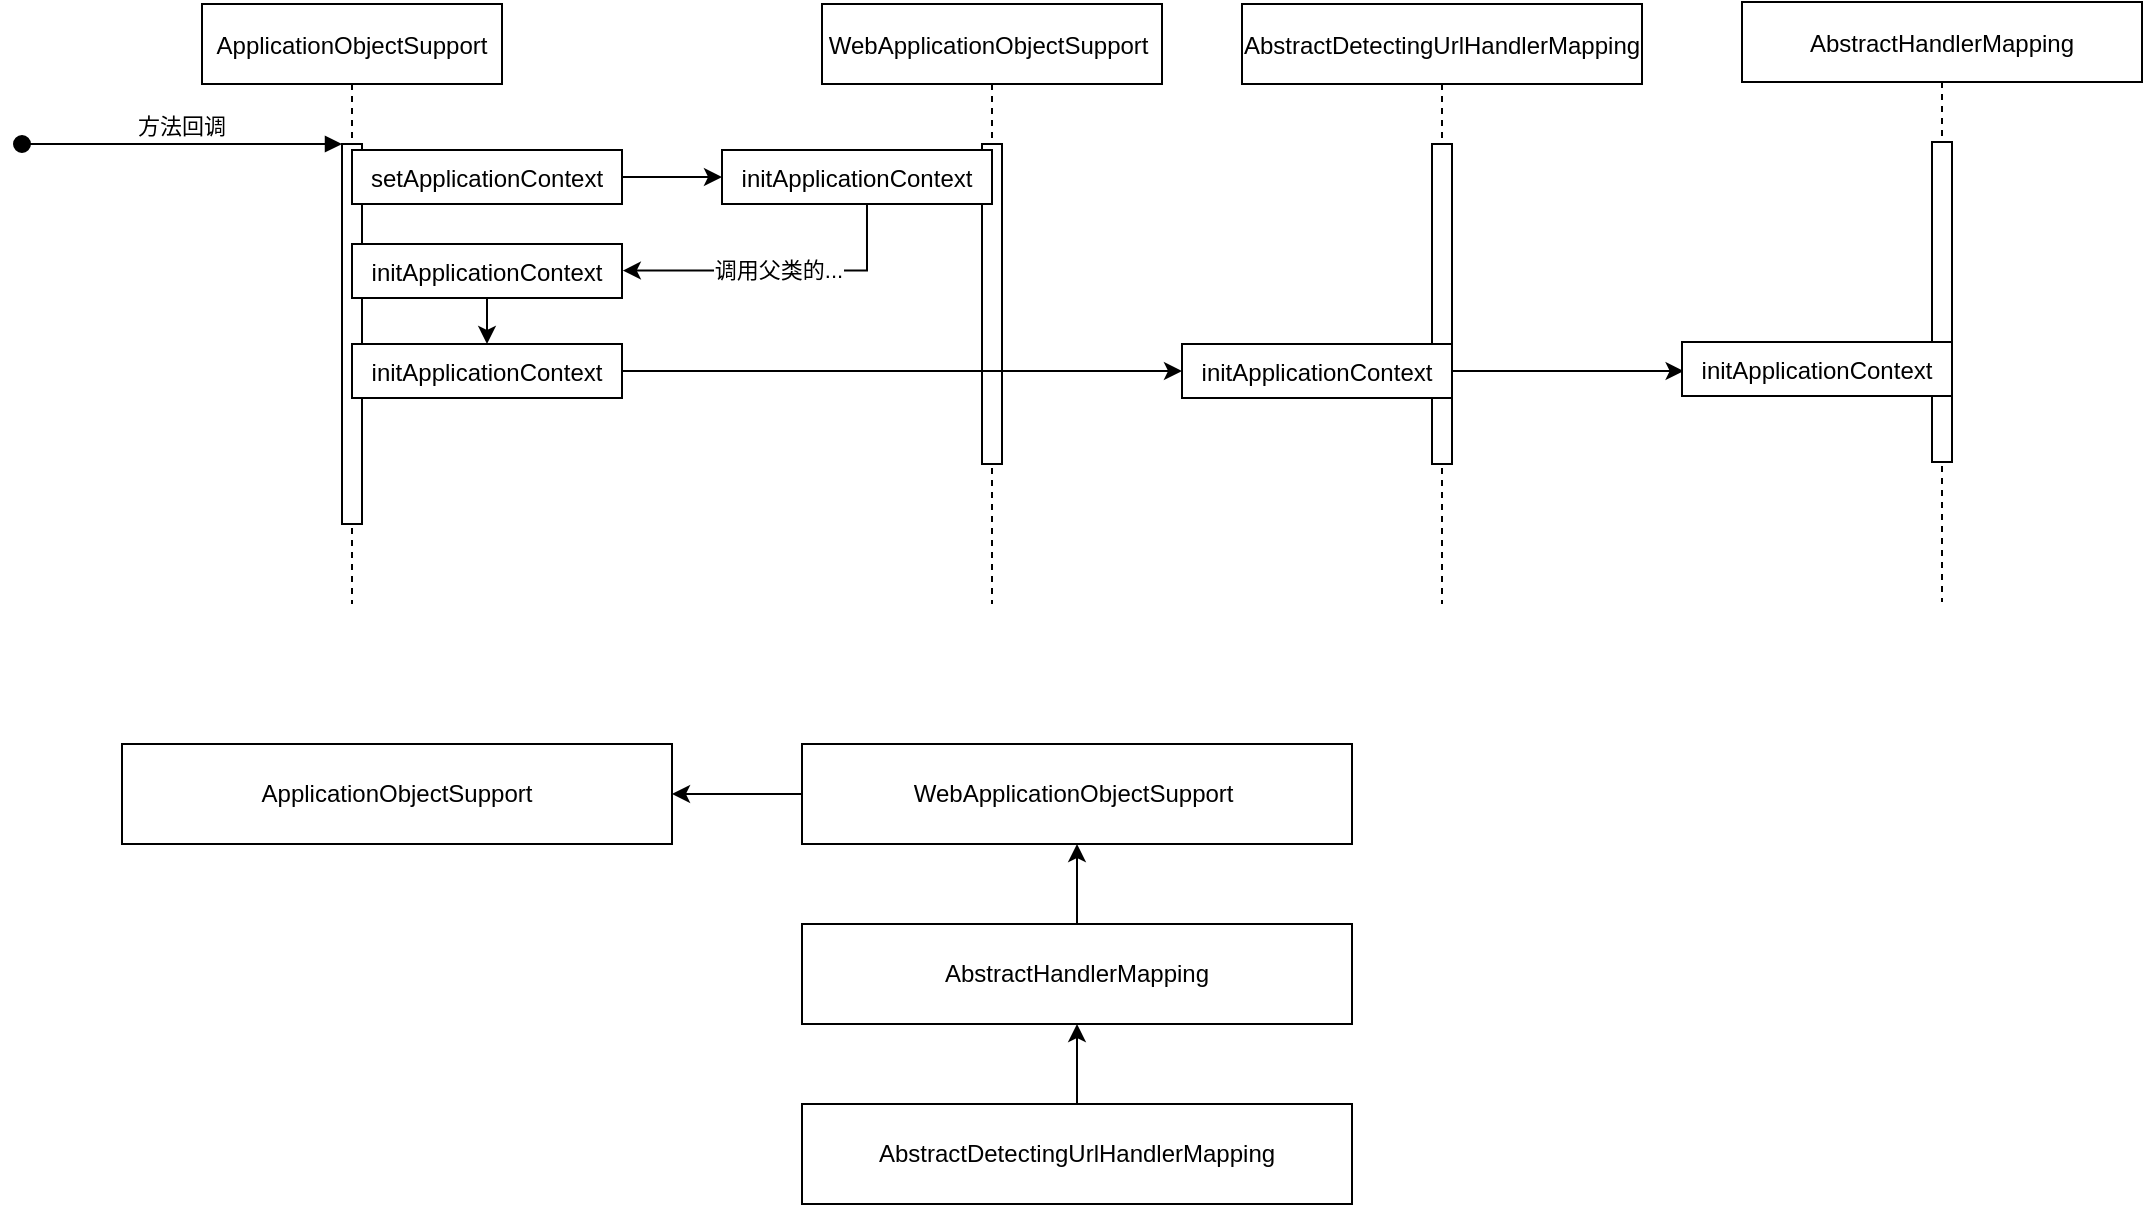 <mxfile version="13.8.0" type="device"><diagram id="kgpKYQtTHZ0yAKxKKP6v" name="Page-1"><mxGraphModel dx="1185" dy="718" grid="1" gridSize="10" guides="1" tooltips="1" connect="1" arrows="1" fold="1" page="1" pageScale="1" pageWidth="850" pageHeight="1100" math="0" shadow="0"><root><mxCell id="0"/><mxCell id="1" parent="0"/><mxCell id="3nuBFxr9cyL0pnOWT2aG-1" value="ApplicationObjectSupport" style="shape=umlLifeline;perimeter=lifelinePerimeter;container=1;collapsible=0;recursiveResize=0;rounded=0;shadow=0;strokeWidth=1;" parent="1" vertex="1"><mxGeometry x="120" y="80" width="150" height="300" as="geometry"/></mxCell><mxCell id="3nuBFxr9cyL0pnOWT2aG-2" value="" style="points=[];perimeter=orthogonalPerimeter;rounded=0;shadow=0;strokeWidth=1;" parent="3nuBFxr9cyL0pnOWT2aG-1" vertex="1"><mxGeometry x="70" y="70" width="10" height="190" as="geometry"/></mxCell><mxCell id="3nuBFxr9cyL0pnOWT2aG-3" value="方法回调" style="verticalAlign=bottom;startArrow=oval;endArrow=block;startSize=8;shadow=0;strokeWidth=1;" parent="3nuBFxr9cyL0pnOWT2aG-1" target="3nuBFxr9cyL0pnOWT2aG-2" edge="1"><mxGeometry relative="1" as="geometry"><mxPoint x="-90" y="70" as="sourcePoint"/></mxGeometry></mxCell><mxCell id="3nuBFxr9cyL0pnOWT2aG-5" value="WebApplicationObjectSupport " style="shape=umlLifeline;perimeter=lifelinePerimeter;container=1;collapsible=0;recursiveResize=0;rounded=0;shadow=0;strokeWidth=1;" parent="1" vertex="1"><mxGeometry x="430" y="80" width="170" height="300" as="geometry"/></mxCell><mxCell id="3nuBFxr9cyL0pnOWT2aG-6" value="" style="points=[];perimeter=orthogonalPerimeter;rounded=0;shadow=0;strokeWidth=1;" parent="3nuBFxr9cyL0pnOWT2aG-5" vertex="1"><mxGeometry x="80" y="70" width="10" height="160" as="geometry"/></mxCell><mxCell id="sh-YzXkTccfJ0hMIB6QZ-4" style="edgeStyle=orthogonalEdgeStyle;rounded=0;orthogonalLoop=1;jettySize=auto;html=1;" edge="1" parent="1" source="sh-YzXkTccfJ0hMIB6QZ-2" target="sh-YzXkTccfJ0hMIB6QZ-3"><mxGeometry relative="1" as="geometry"/></mxCell><mxCell id="sh-YzXkTccfJ0hMIB6QZ-2" value="setApplicationContext" style="points=[];perimeter=orthogonalPerimeter;rounded=0;shadow=0;strokeWidth=1;" vertex="1" parent="1"><mxGeometry x="195" y="153" width="135" height="27" as="geometry"/></mxCell><mxCell id="sh-YzXkTccfJ0hMIB6QZ-6" value="调用父类的..." style="edgeStyle=orthogonalEdgeStyle;rounded=0;orthogonalLoop=1;jettySize=auto;html=1;entryX=1.003;entryY=0.492;entryDx=0;entryDy=0;entryPerimeter=0;exitX=0.537;exitY=1.005;exitDx=0;exitDy=0;exitPerimeter=0;" edge="1" parent="1" source="sh-YzXkTccfJ0hMIB6QZ-3" target="sh-YzXkTccfJ0hMIB6QZ-7"><mxGeometry relative="1" as="geometry"><mxPoint x="477.514" y="200" as="targetPoint"/></mxGeometry></mxCell><mxCell id="sh-YzXkTccfJ0hMIB6QZ-3" value="initApplicationContext" style="points=[];perimeter=orthogonalPerimeter;rounded=0;shadow=0;strokeWidth=1;" vertex="1" parent="1"><mxGeometry x="380" y="153" width="135" height="27" as="geometry"/></mxCell><mxCell id="sh-YzXkTccfJ0hMIB6QZ-10" value="" style="edgeStyle=orthogonalEdgeStyle;rounded=0;orthogonalLoop=1;jettySize=auto;html=1;" edge="1" parent="1" source="sh-YzXkTccfJ0hMIB6QZ-7" target="sh-YzXkTccfJ0hMIB6QZ-9"><mxGeometry relative="1" as="geometry"/></mxCell><mxCell id="sh-YzXkTccfJ0hMIB6QZ-7" value="initApplicationContext" style="points=[];perimeter=orthogonalPerimeter;rounded=0;shadow=0;strokeWidth=1;" vertex="1" parent="1"><mxGeometry x="195" y="200" width="135" height="27" as="geometry"/></mxCell><mxCell id="sh-YzXkTccfJ0hMIB6QZ-14" value="" style="edgeStyle=orthogonalEdgeStyle;rounded=0;orthogonalLoop=1;jettySize=auto;html=1;" edge="1" parent="1" source="sh-YzXkTccfJ0hMIB6QZ-9" target="sh-YzXkTccfJ0hMIB6QZ-13"><mxGeometry relative="1" as="geometry"/></mxCell><mxCell id="sh-YzXkTccfJ0hMIB6QZ-9" value="initApplicationContext" style="points=[];perimeter=orthogonalPerimeter;rounded=0;shadow=0;strokeWidth=1;" vertex="1" parent="1"><mxGeometry x="195" y="250" width="135" height="27" as="geometry"/></mxCell><mxCell id="sh-YzXkTccfJ0hMIB6QZ-11" value="AbstractDetectingUrlHandlerMapping" style="shape=umlLifeline;perimeter=lifelinePerimeter;container=1;collapsible=0;recursiveResize=0;rounded=0;shadow=0;strokeWidth=1;" vertex="1" parent="1"><mxGeometry x="640" y="80" width="200" height="300" as="geometry"/></mxCell><mxCell id="sh-YzXkTccfJ0hMIB6QZ-12" value="" style="points=[];perimeter=orthogonalPerimeter;rounded=0;shadow=0;strokeWidth=1;" vertex="1" parent="sh-YzXkTccfJ0hMIB6QZ-11"><mxGeometry x="95" y="70" width="10" height="160" as="geometry"/></mxCell><mxCell id="sh-YzXkTccfJ0hMIB6QZ-18" style="edgeStyle=orthogonalEdgeStyle;rounded=0;orthogonalLoop=1;jettySize=auto;html=1;entryX=0.006;entryY=0.537;entryDx=0;entryDy=0;entryPerimeter=0;" edge="1" parent="1" source="sh-YzXkTccfJ0hMIB6QZ-13" target="sh-YzXkTccfJ0hMIB6QZ-17"><mxGeometry relative="1" as="geometry"/></mxCell><mxCell id="sh-YzXkTccfJ0hMIB6QZ-13" value="initApplicationContext" style="points=[];perimeter=orthogonalPerimeter;rounded=0;shadow=0;strokeWidth=1;" vertex="1" parent="1"><mxGeometry x="610" y="250" width="135" height="27" as="geometry"/></mxCell><mxCell id="sh-YzXkTccfJ0hMIB6QZ-15" value="AbstractHandlerMapping" style="shape=umlLifeline;perimeter=lifelinePerimeter;container=1;collapsible=0;recursiveResize=0;rounded=0;shadow=0;strokeWidth=1;" vertex="1" parent="1"><mxGeometry x="890" y="79" width="200" height="300" as="geometry"/></mxCell><mxCell id="sh-YzXkTccfJ0hMIB6QZ-16" value="" style="points=[];perimeter=orthogonalPerimeter;rounded=0;shadow=0;strokeWidth=1;" vertex="1" parent="sh-YzXkTccfJ0hMIB6QZ-15"><mxGeometry x="95" y="70" width="10" height="160" as="geometry"/></mxCell><mxCell id="sh-YzXkTccfJ0hMIB6QZ-17" value="initApplicationContext" style="points=[];perimeter=orthogonalPerimeter;rounded=0;shadow=0;strokeWidth=1;" vertex="1" parent="1"><mxGeometry x="860" y="249" width="135" height="27" as="geometry"/></mxCell><mxCell id="sh-YzXkTccfJ0hMIB6QZ-19" value="ApplicationObjectSupport" style="rounded=0;whiteSpace=wrap;html=1;" vertex="1" parent="1"><mxGeometry x="80" y="450" width="275" height="50" as="geometry"/></mxCell><mxCell id="sh-YzXkTccfJ0hMIB6QZ-21" style="edgeStyle=orthogonalEdgeStyle;rounded=0;orthogonalLoop=1;jettySize=auto;html=1;" edge="1" parent="1" source="sh-YzXkTccfJ0hMIB6QZ-20" target="sh-YzXkTccfJ0hMIB6QZ-19"><mxGeometry relative="1" as="geometry"/></mxCell><mxCell id="sh-YzXkTccfJ0hMIB6QZ-20" value="WebApplicationObjectSupport&amp;nbsp;" style="rounded=0;whiteSpace=wrap;html=1;" vertex="1" parent="1"><mxGeometry x="420" y="450" width="275" height="50" as="geometry"/></mxCell><mxCell id="sh-YzXkTccfJ0hMIB6QZ-26" style="edgeStyle=orthogonalEdgeStyle;rounded=0;orthogonalLoop=1;jettySize=auto;html=1;" edge="1" parent="1" source="sh-YzXkTccfJ0hMIB6QZ-22" target="sh-YzXkTccfJ0hMIB6QZ-25"><mxGeometry relative="1" as="geometry"/></mxCell><mxCell id="sh-YzXkTccfJ0hMIB6QZ-22" value="AbstractDetectingUrlHandlerMapping" style="rounded=0;whiteSpace=wrap;html=1;" vertex="1" parent="1"><mxGeometry x="420" y="630" width="275" height="50" as="geometry"/></mxCell><mxCell id="sh-YzXkTccfJ0hMIB6QZ-27" style="edgeStyle=orthogonalEdgeStyle;rounded=0;orthogonalLoop=1;jettySize=auto;html=1;" edge="1" parent="1" source="sh-YzXkTccfJ0hMIB6QZ-25" target="sh-YzXkTccfJ0hMIB6QZ-20"><mxGeometry relative="1" as="geometry"/></mxCell><mxCell id="sh-YzXkTccfJ0hMIB6QZ-25" value="AbstractHandlerMapping" style="rounded=0;whiteSpace=wrap;html=1;" vertex="1" parent="1"><mxGeometry x="420" y="540" width="275" height="50" as="geometry"/></mxCell></root></mxGraphModel></diagram></mxfile>